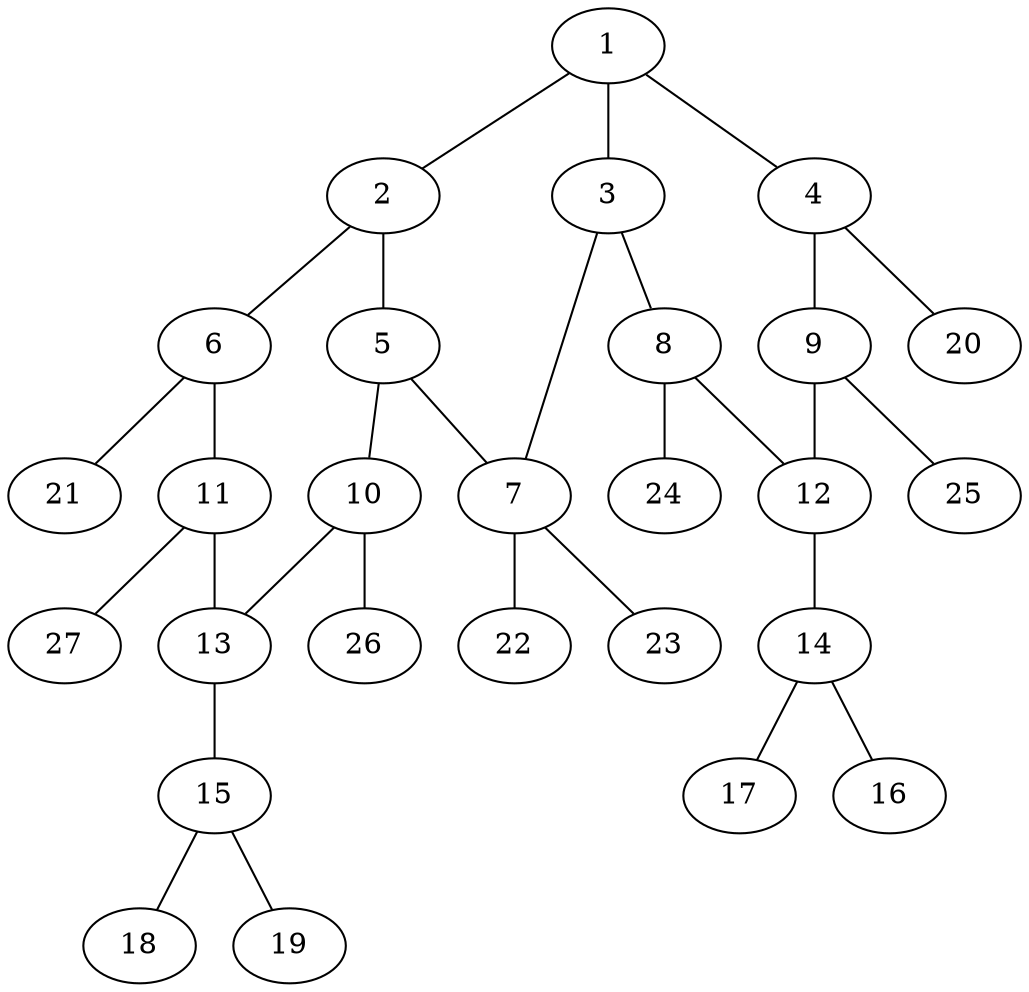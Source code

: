 graph molecule_1565 {
	1	 [chem=C];
	2	 [chem=C];
	1 -- 2	 [valence=1];
	3	 [chem=C];
	1 -- 3	 [valence=2];
	4	 [chem=C];
	1 -- 4	 [valence=1];
	5	 [chem=C];
	2 -- 5	 [valence=1];
	6	 [chem=C];
	2 -- 6	 [valence=2];
	7	 [chem=C];
	3 -- 7	 [valence=1];
	8	 [chem=C];
	3 -- 8	 [valence=1];
	9	 [chem=C];
	4 -- 9	 [valence=2];
	20	 [chem=H];
	4 -- 20	 [valence=1];
	5 -- 7	 [valence=1];
	10	 [chem=C];
	5 -- 10	 [valence=2];
	11	 [chem=C];
	6 -- 11	 [valence=1];
	21	 [chem=H];
	6 -- 21	 [valence=1];
	22	 [chem=H];
	7 -- 22	 [valence=1];
	23	 [chem=H];
	7 -- 23	 [valence=1];
	12	 [chem=C];
	8 -- 12	 [valence=2];
	24	 [chem=H];
	8 -- 24	 [valence=1];
	9 -- 12	 [valence=1];
	25	 [chem=H];
	9 -- 25	 [valence=1];
	13	 [chem=C];
	10 -- 13	 [valence=1];
	26	 [chem=H];
	10 -- 26	 [valence=1];
	11 -- 13	 [valence=2];
	27	 [chem=H];
	11 -- 27	 [valence=1];
	14	 [chem=N];
	12 -- 14	 [valence=1];
	15	 [chem=N];
	13 -- 15	 [valence=1];
	16	 [chem=O];
	14 -- 16	 [valence=2];
	17	 [chem=O];
	14 -- 17	 [valence=1];
	18	 [chem=O];
	15 -- 18	 [valence=2];
	19	 [chem=O];
	15 -- 19	 [valence=1];
}
